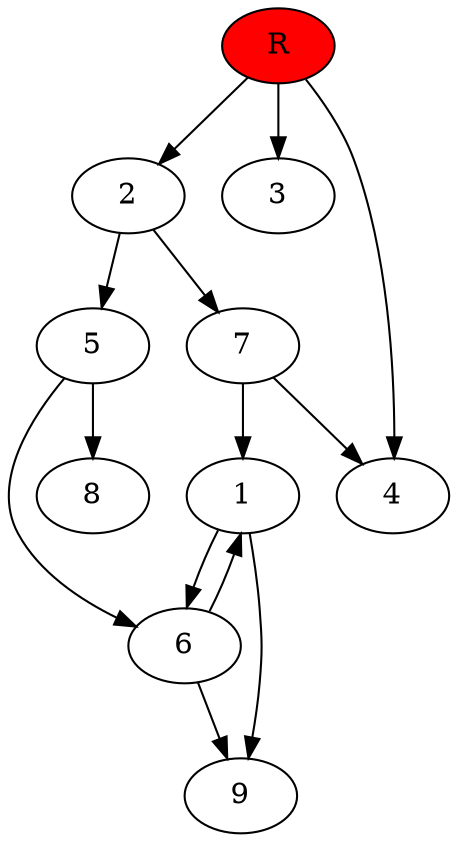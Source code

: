 digraph prb16489 {
	1
	2
	3
	4
	5
	6
	7
	8
	R [fillcolor="#ff0000" style=filled]
	1 -> 6
	1 -> 9
	2 -> 5
	2 -> 7
	5 -> 6
	5 -> 8
	6 -> 1
	6 -> 9
	7 -> 1
	7 -> 4
	R -> 2
	R -> 3
	R -> 4
}
